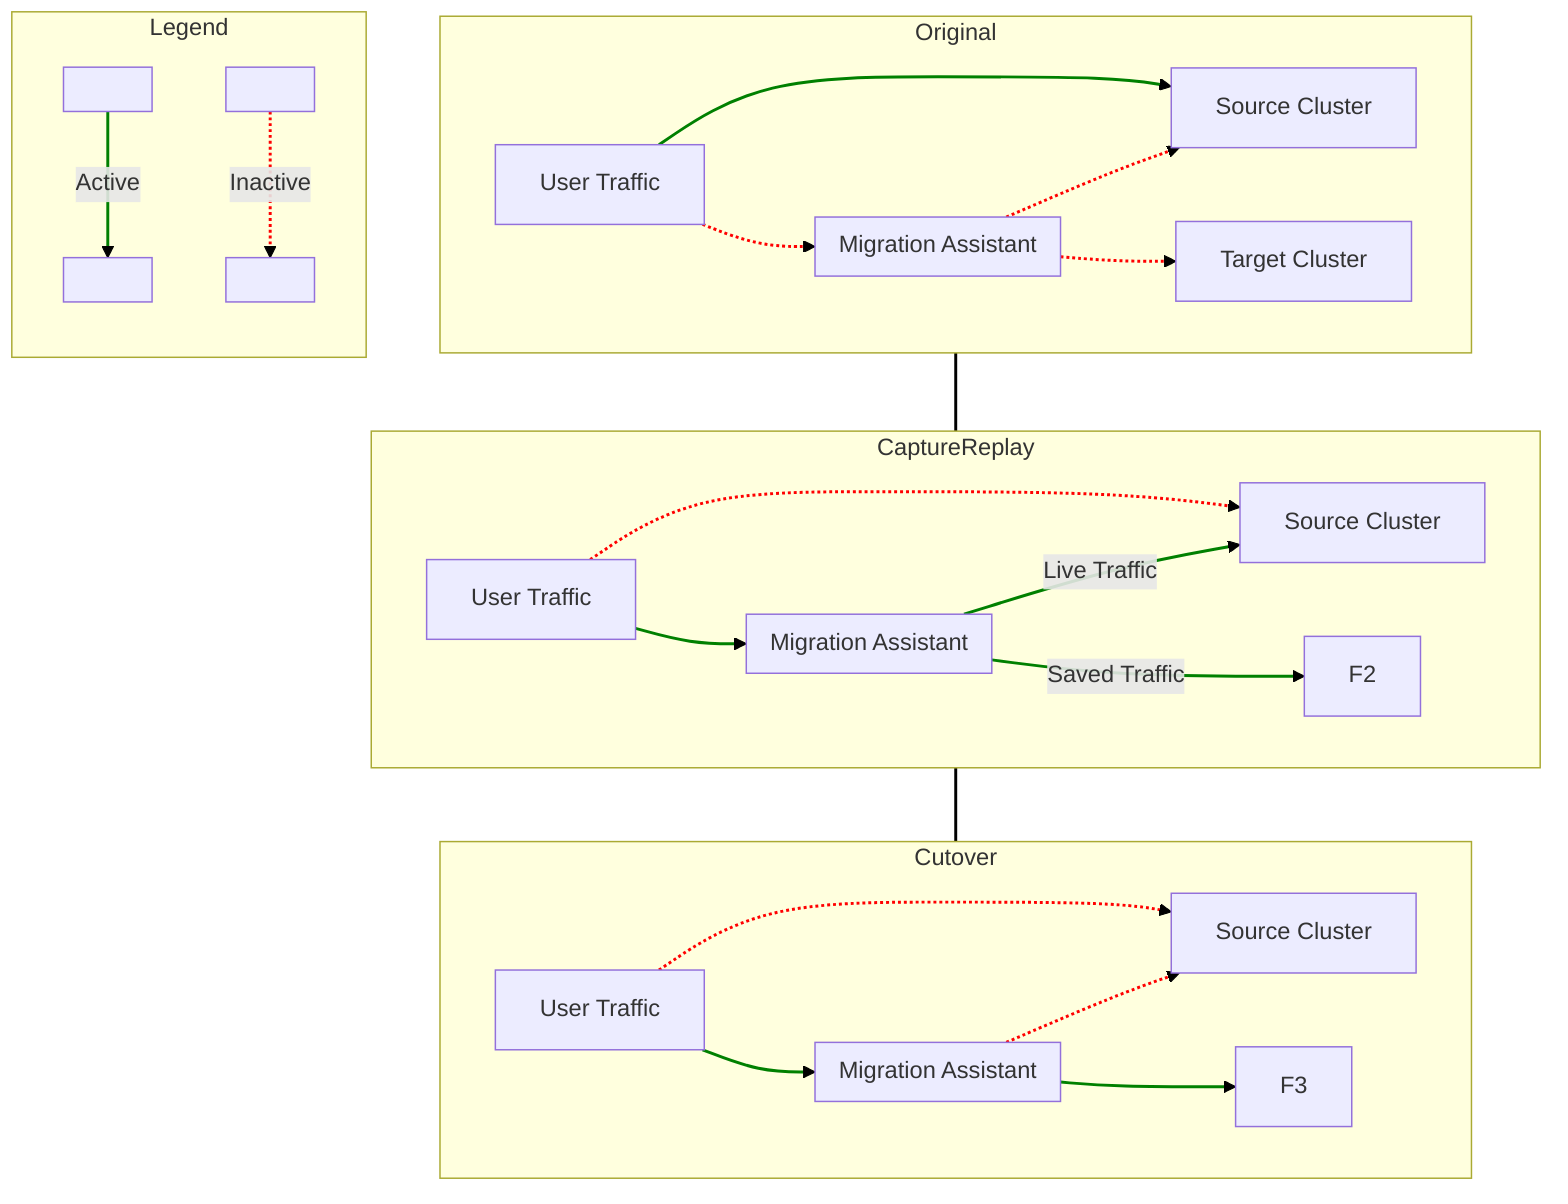 flowchart TD
    subgraph Original
        direction LR
        A1[User Traffic] --> B1[Source Cluster]
        A1 -.-> MA1
        MA1 -.-> B1
        MA1 -.-> F1[Target Cluster]

        subgraph MA1[Migration Assistant]
        end
    end

    subgraph CaptureReplay
        direction LR
        A2[User Traffic] -.-> B2
        A2[User Traffic] --> MA2
        MA2 -->|Live Traffic| B2[Source Cluster]
        
        subgraph MA2[Migration Assistant]
        end
        MA2 -->|Saved Traffic| F2
    end

    subgraph Cutover
        direction LR
        A3[User Traffic] -.-> B3
        A3[User Traffic] --> MA3
        MA3 -.-> B3[Source Cluster]
        
        subgraph MA3[Migration Assistant]
        end
        MA3 --> F3
    end

    Original ~~~ CaptureReplay ~~~ Cutover

    subgraph Legend
        direction TB
        START[" "]:::hidden -->|Active| END1[" "]:::hidden
        START2[" "]:::hidden -.->|Inactive| END2[" "]:::hidden
    end

    linkStyle default stroke-width:2px,fill:none,stroke:black;

    linkStyle 0 stroke:green;
    linkStyle 1 stroke:red;
    linkStyle 2 stroke:red;
    linkStyle 3 stroke:red;

    linkStyle 4 stroke:red;
    linkStyle 5 stroke:green;
    linkStyle 6 stroke:green;
    linkStyle 7 stroke:green;

    linkStyle 8 stroke:red;
    linkStyle 9 stroke:green;
    linkStyle 10 stroke:red;
    linkStyle 11 stroke:green;

    linkStyle 12 stroke:hidden;
    linkStyle 13 stroke:hidden;

    linkStyle 14 stroke:green;
    linkStyle 15 stroke:red;
